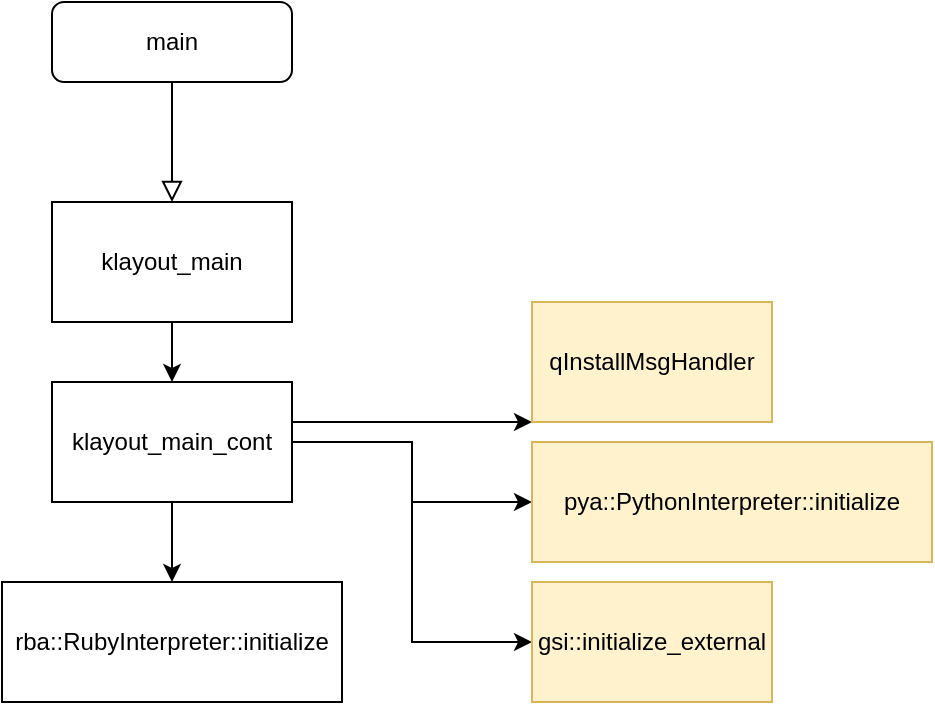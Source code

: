 <mxfile version="20.5.1" type="github" pages="2">
  <diagram id="C5RBs43oDa-KdzZeNtuy" name="程序流程图">
    <mxGraphModel dx="764" dy="1100" grid="1" gridSize="10" guides="1" tooltips="1" connect="1" arrows="1" fold="1" page="1" pageScale="1" pageWidth="827" pageHeight="1169" math="0" shadow="0">
      <root>
        <mxCell id="WIyWlLk6GJQsqaUBKTNV-0" />
        <mxCell id="WIyWlLk6GJQsqaUBKTNV-1" parent="WIyWlLk6GJQsqaUBKTNV-0" />
        <mxCell id="WIyWlLk6GJQsqaUBKTNV-2" value="" style="rounded=0;html=1;jettySize=auto;orthogonalLoop=1;fontSize=11;endArrow=block;endFill=0;endSize=8;strokeWidth=1;shadow=0;labelBackgroundColor=none;edgeStyle=orthogonalEdgeStyle;entryX=0.5;entryY=0;entryDx=0;entryDy=0;" parent="WIyWlLk6GJQsqaUBKTNV-1" source="WIyWlLk6GJQsqaUBKTNV-3" target="aPynnhfxRZ3kU3PaADs0-0" edge="1">
          <mxGeometry relative="1" as="geometry">
            <mxPoint x="220" y="170" as="targetPoint" />
          </mxGeometry>
        </mxCell>
        <mxCell id="WIyWlLk6GJQsqaUBKTNV-3" value="main" style="rounded=1;whiteSpace=wrap;html=1;fontSize=12;glass=0;strokeWidth=1;shadow=0;" parent="WIyWlLk6GJQsqaUBKTNV-1" vertex="1">
          <mxGeometry x="140" y="140" width="120" height="40" as="geometry" />
        </mxCell>
        <mxCell id="aPynnhfxRZ3kU3PaADs0-5" value="" style="edgeStyle=orthogonalEdgeStyle;rounded=0;orthogonalLoop=1;jettySize=auto;html=1;" parent="WIyWlLk6GJQsqaUBKTNV-1" source="aPynnhfxRZ3kU3PaADs0-0" target="aPynnhfxRZ3kU3PaADs0-1" edge="1">
          <mxGeometry relative="1" as="geometry" />
        </mxCell>
        <mxCell id="aPynnhfxRZ3kU3PaADs0-0" value="klayout_main" style="rounded=0;whiteSpace=wrap;html=1;" parent="WIyWlLk6GJQsqaUBKTNV-1" vertex="1">
          <mxGeometry x="140" y="240" width="120" height="60" as="geometry" />
        </mxCell>
        <mxCell id="aPynnhfxRZ3kU3PaADs0-3" value="" style="edgeStyle=orthogonalEdgeStyle;rounded=0;orthogonalLoop=1;jettySize=auto;html=1;" parent="WIyWlLk6GJQsqaUBKTNV-1" source="aPynnhfxRZ3kU3PaADs0-1" target="aPynnhfxRZ3kU3PaADs0-2" edge="1">
          <mxGeometry relative="1" as="geometry" />
        </mxCell>
        <mxCell id="aPynnhfxRZ3kU3PaADs0-8" value="" style="edgeStyle=orthogonalEdgeStyle;rounded=0;orthogonalLoop=1;jettySize=auto;html=1;" parent="WIyWlLk6GJQsqaUBKTNV-1" source="aPynnhfxRZ3kU3PaADs0-1" target="aPynnhfxRZ3kU3PaADs0-7" edge="1">
          <mxGeometry relative="1" as="geometry">
            <Array as="points">
              <mxPoint x="460" y="350" />
            </Array>
          </mxGeometry>
        </mxCell>
        <mxCell id="aPynnhfxRZ3kU3PaADs0-10" value="" style="edgeStyle=orthogonalEdgeStyle;rounded=0;orthogonalLoop=1;jettySize=auto;html=1;" parent="WIyWlLk6GJQsqaUBKTNV-1" source="aPynnhfxRZ3kU3PaADs0-1" target="aPynnhfxRZ3kU3PaADs0-9" edge="1">
          <mxGeometry relative="1" as="geometry" />
        </mxCell>
        <mxCell id="aPynnhfxRZ3kU3PaADs0-1" value="klayout_main_cont" style="rounded=0;whiteSpace=wrap;html=1;" parent="WIyWlLk6GJQsqaUBKTNV-1" vertex="1">
          <mxGeometry x="140" y="330" width="120" height="60" as="geometry" />
        </mxCell>
        <mxCell id="aPynnhfxRZ3kU3PaADs0-2" value="rba::RubyInterpreter::initialize" style="whiteSpace=wrap;html=1;rounded=0;" parent="WIyWlLk6GJQsqaUBKTNV-1" vertex="1">
          <mxGeometry x="115" y="430" width="170" height="60" as="geometry" />
        </mxCell>
        <mxCell id="aPynnhfxRZ3kU3PaADs0-7" value="qInstallMsgHandler" style="whiteSpace=wrap;html=1;rounded=0;glass=0;sketch=0;fillColor=#fff2cc;strokeColor=#d6b656;" parent="WIyWlLk6GJQsqaUBKTNV-1" vertex="1">
          <mxGeometry x="380" y="290" width="120" height="60" as="geometry" />
        </mxCell>
        <mxCell id="aPynnhfxRZ3kU3PaADs0-12" value="" style="edgeStyle=orthogonalEdgeStyle;rounded=0;orthogonalLoop=1;jettySize=auto;html=1;exitX=1;exitY=0.5;exitDx=0;exitDy=0;entryX=0;entryY=0.5;entryDx=0;entryDy=0;" parent="WIyWlLk6GJQsqaUBKTNV-1" source="aPynnhfxRZ3kU3PaADs0-1" target="aPynnhfxRZ3kU3PaADs0-11" edge="1">
          <mxGeometry relative="1" as="geometry">
            <Array as="points">
              <mxPoint x="320" y="360" />
              <mxPoint x="320" y="460" />
            </Array>
          </mxGeometry>
        </mxCell>
        <mxCell id="aPynnhfxRZ3kU3PaADs0-9" value="pya::PythonInterpreter::initialize" style="whiteSpace=wrap;html=1;rounded=0;fillColor=#fff2cc;strokeColor=#d6b656;" parent="WIyWlLk6GJQsqaUBKTNV-1" vertex="1">
          <mxGeometry x="380" y="360" width="200" height="60" as="geometry" />
        </mxCell>
        <mxCell id="aPynnhfxRZ3kU3PaADs0-11" value="gsi::initialize_external" style="whiteSpace=wrap;html=1;rounded=0;fillColor=#fff2cc;strokeColor=#d6b656;" parent="WIyWlLk6GJQsqaUBKTNV-1" vertex="1">
          <mxGeometry x="380" y="430" width="120" height="60" as="geometry" />
        </mxCell>
      </root>
    </mxGraphModel>
  </diagram>
  <diagram id="Ag9iPmOse8PyHZgnPUsP" name="klayout_main_cont">
    <mxGraphModel dx="764" dy="1100" grid="1" gridSize="10" guides="1" tooltips="1" connect="1" arrows="1" fold="1" page="1" pageScale="1" pageWidth="827" pageHeight="1169" math="0" shadow="0">
      <root>
        <mxCell id="0" />
        <mxCell id="1" parent="0" />
        <mxCell id="NECiLZGynEqaSfIw74MQ-3" value="" style="edgeStyle=orthogonalEdgeStyle;rounded=0;orthogonalLoop=1;jettySize=auto;html=1;" edge="1" parent="1" source="NECiLZGynEqaSfIw74MQ-1" target="NECiLZGynEqaSfIw74MQ-2">
          <mxGeometry relative="1" as="geometry" />
        </mxCell>
        <mxCell id="NECiLZGynEqaSfIw74MQ-1" value="开始" style="strokeWidth=2;html=1;shape=mxgraph.flowchart.terminator;whiteSpace=wrap;" vertex="1" parent="1">
          <mxGeometry x="150" y="120" width="100" height="60" as="geometry" />
        </mxCell>
        <mxCell id="NECiLZGynEqaSfIw74MQ-5" value="" style="edgeStyle=orthogonalEdgeStyle;rounded=0;orthogonalLoop=1;jettySize=auto;html=1;" edge="1" parent="1" source="NECiLZGynEqaSfIw74MQ-2" target="NECiLZGynEqaSfIw74MQ-4">
          <mxGeometry relative="1" as="geometry" />
        </mxCell>
        <mxCell id="NECiLZGynEqaSfIw74MQ-2" value="注册qt自定义调试信息程序" style="whiteSpace=wrap;html=1;strokeWidth=2;" vertex="1" parent="1">
          <mxGeometry x="140" y="260" width="120" height="60" as="geometry" />
        </mxCell>
        <mxCell id="NECiLZGynEqaSfIw74MQ-7" value="" style="edgeStyle=orthogonalEdgeStyle;rounded=0;orthogonalLoop=1;jettySize=auto;html=1;" edge="1" parent="1" source="NECiLZGynEqaSfIw74MQ-4" target="NECiLZGynEqaSfIw74MQ-6">
          <mxGeometry relative="1" as="geometry" />
        </mxCell>
        <mxCell id="NECiLZGynEqaSfIw74MQ-4" value="初始化python解析器" style="whiteSpace=wrap;html=1;strokeWidth=2;" vertex="1" parent="1">
          <mxGeometry x="140" y="360" width="120" height="60" as="geometry" />
        </mxCell>
        <mxCell id="NECiLZGynEqaSfIw74MQ-9" value="" style="edgeStyle=orthogonalEdgeStyle;rounded=0;orthogonalLoop=1;jettySize=auto;html=1;" edge="1" parent="1" source="NECiLZGynEqaSfIw74MQ-6" target="NECiLZGynEqaSfIw74MQ-8">
          <mxGeometry relative="1" as="geometry">
            <Array as="points">
              <mxPoint x="290" y="480" />
              <mxPoint x="290" y="170" />
            </Array>
          </mxGeometry>
        </mxCell>
        <mxCell id="NECiLZGynEqaSfIw74MQ-6" value="注册gsi定义" style="whiteSpace=wrap;html=1;strokeWidth=2;" vertex="1" parent="1">
          <mxGeometry x="140" y="450" width="120" height="60" as="geometry" />
        </mxCell>
        <mxCell id="NECiLZGynEqaSfIw74MQ-11" value="Y" style="edgeStyle=orthogonalEdgeStyle;rounded=0;orthogonalLoop=1;jettySize=auto;html=1;" edge="1" parent="1" source="NECiLZGynEqaSfIw74MQ-8" target="NECiLZGynEqaSfIw74MQ-10">
          <mxGeometry relative="1" as="geometry" />
        </mxCell>
        <mxCell id="NECiLZGynEqaSfIw74MQ-13" value="N" style="edgeStyle=orthogonalEdgeStyle;rounded=0;orthogonalLoop=1;jettySize=auto;html=1;" edge="1" parent="1" source="NECiLZGynEqaSfIw74MQ-8" target="NECiLZGynEqaSfIw74MQ-12">
          <mxGeometry relative="1" as="geometry" />
        </mxCell>
        <mxCell id="NECiLZGynEqaSfIw74MQ-8" value="non_ui_mode ?" style="strokeWidth=2;html=1;shape=mxgraph.flowchart.decision;whiteSpace=wrap;" vertex="1" parent="1">
          <mxGeometry x="310" y="120" width="120" height="100" as="geometry" />
        </mxCell>
        <mxCell id="NECiLZGynEqaSfIw74MQ-25" value="" style="edgeStyle=orthogonalEdgeStyle;rounded=0;orthogonalLoop=1;jettySize=auto;html=1;entryX=0.5;entryY=0;entryDx=0;entryDy=0;" edge="1" parent="1" source="NECiLZGynEqaSfIw74MQ-10" target="NECiLZGynEqaSfIw74MQ-21">
          <mxGeometry relative="1" as="geometry">
            <mxPoint x="410" y="560" as="targetPoint" />
            <Array as="points">
              <mxPoint x="370" y="560" />
              <mxPoint x="410" y="560" />
            </Array>
          </mxGeometry>
        </mxCell>
        <mxCell id="NECiLZGynEqaSfIw74MQ-10" value="创建Lay::NonGuiApplication" style="whiteSpace=wrap;html=1;strokeWidth=2;" vertex="1" parent="1">
          <mxGeometry x="310" y="320" width="120" height="60" as="geometry" />
        </mxCell>
        <mxCell id="NECiLZGynEqaSfIw74MQ-15" value="" style="edgeStyle=orthogonalEdgeStyle;rounded=0;orthogonalLoop=1;jettySize=auto;html=1;" edge="1" parent="1" source="NECiLZGynEqaSfIw74MQ-12" target="NECiLZGynEqaSfIw74MQ-14">
          <mxGeometry relative="1" as="geometry" />
        </mxCell>
        <mxCell id="NECiLZGynEqaSfIw74MQ-12" value="创建Lay::GuiApplication" style="whiteSpace=wrap;html=1;strokeWidth=2;" vertex="1" parent="1">
          <mxGeometry x="450" y="320" width="120" height="60" as="geometry" />
        </mxCell>
        <mxCell id="NECiLZGynEqaSfIw74MQ-22" value="" style="edgeStyle=orthogonalEdgeStyle;rounded=0;orthogonalLoop=1;jettySize=auto;html=1;" edge="1" parent="1" source="NECiLZGynEqaSfIw74MQ-14" target="NECiLZGynEqaSfIw74MQ-21">
          <mxGeometry relative="1" as="geometry" />
        </mxCell>
        <mxCell id="NECiLZGynEqaSfIw74MQ-14" value="enable_signal_handler_gui" style="whiteSpace=wrap;html=1;strokeWidth=2;" vertex="1" parent="1">
          <mxGeometry x="405" y="420" width="210" height="60" as="geometry" />
        </mxCell>
        <mxCell id="NECiLZGynEqaSfIw74MQ-24" value="" style="edgeStyle=orthogonalEdgeStyle;rounded=0;orthogonalLoop=1;jettySize=auto;html=1;" edge="1" parent="1" source="NECiLZGynEqaSfIw74MQ-21" target="NECiLZGynEqaSfIw74MQ-23">
          <mxGeometry relative="1" as="geometry" />
        </mxCell>
        <mxCell id="NECiLZGynEqaSfIw74MQ-21" value="命令行参数配置Application" style="whiteSpace=wrap;html=1;strokeWidth=2;" vertex="1" parent="1">
          <mxGeometry x="350" y="570" width="120" height="60" as="geometry" />
        </mxCell>
        <mxCell id="NECiLZGynEqaSfIw74MQ-27" value="" style="edgeStyle=orthogonalEdgeStyle;rounded=0;orthogonalLoop=1;jettySize=auto;html=1;" edge="1" parent="1" source="NECiLZGynEqaSfIw74MQ-23" target="NECiLZGynEqaSfIw74MQ-26">
          <mxGeometry relative="1" as="geometry" />
        </mxCell>
        <mxCell id="NECiLZGynEqaSfIw74MQ-23" value="初始化Application" style="whiteSpace=wrap;html=1;strokeWidth=2;" vertex="1" parent="1">
          <mxGeometry x="350" y="670" width="120" height="60" as="geometry" />
        </mxCell>
        <mxCell id="NECiLZGynEqaSfIw74MQ-29" value="Y" style="edgeStyle=orthogonalEdgeStyle;rounded=0;orthogonalLoop=1;jettySize=auto;html=1;" edge="1" parent="1" source="NECiLZGynEqaSfIw74MQ-26" target="NECiLZGynEqaSfIw74MQ-28">
          <mxGeometry relative="1" as="geometry" />
        </mxCell>
        <mxCell id="NECiLZGynEqaSfIw74MQ-31" value="N" style="edgeStyle=orthogonalEdgeStyle;rounded=0;orthogonalLoop=1;jettySize=auto;html=1;" edge="1" parent="1" source="NECiLZGynEqaSfIw74MQ-26" target="NECiLZGynEqaSfIw74MQ-30">
          <mxGeometry relative="1" as="geometry" />
        </mxCell>
        <mxCell id="NECiLZGynEqaSfIw74MQ-26" value="QT版本小于5" style="rhombus;whiteSpace=wrap;html=1;strokeWidth=2;" vertex="1" parent="1">
          <mxGeometry x="370" y="780" width="80" height="80" as="geometry" />
        </mxCell>
        <mxCell id="NECiLZGynEqaSfIw74MQ-33" value="" style="edgeStyle=orthogonalEdgeStyle;rounded=0;orthogonalLoop=1;jettySize=auto;html=1;entryX=0;entryY=0.5;entryDx=0;entryDy=0;" edge="1" parent="1" source="NECiLZGynEqaSfIw74MQ-28" target="NECiLZGynEqaSfIw74MQ-30">
          <mxGeometry relative="1" as="geometry">
            <mxPoint x="420" y="1010" as="targetPoint" />
            <Array as="points">
              <mxPoint x="570" y="940" />
            </Array>
          </mxGeometry>
        </mxCell>
        <mxCell id="NECiLZGynEqaSfIw74MQ-28" value="配置QTextCodec为utf8" style="whiteSpace=wrap;html=1;strokeWidth=2;" vertex="1" parent="1">
          <mxGeometry x="510" y="790" width="120" height="60" as="geometry" />
        </mxCell>
        <mxCell id="NECiLZGynEqaSfIw74MQ-30" value="has gui" style="rhombus;whiteSpace=wrap;html=1;strokeWidth=2;" vertex="1" parent="1">
          <mxGeometry x="370" y="900" width="80" height="80" as="geometry" />
        </mxCell>
      </root>
    </mxGraphModel>
  </diagram>
</mxfile>
